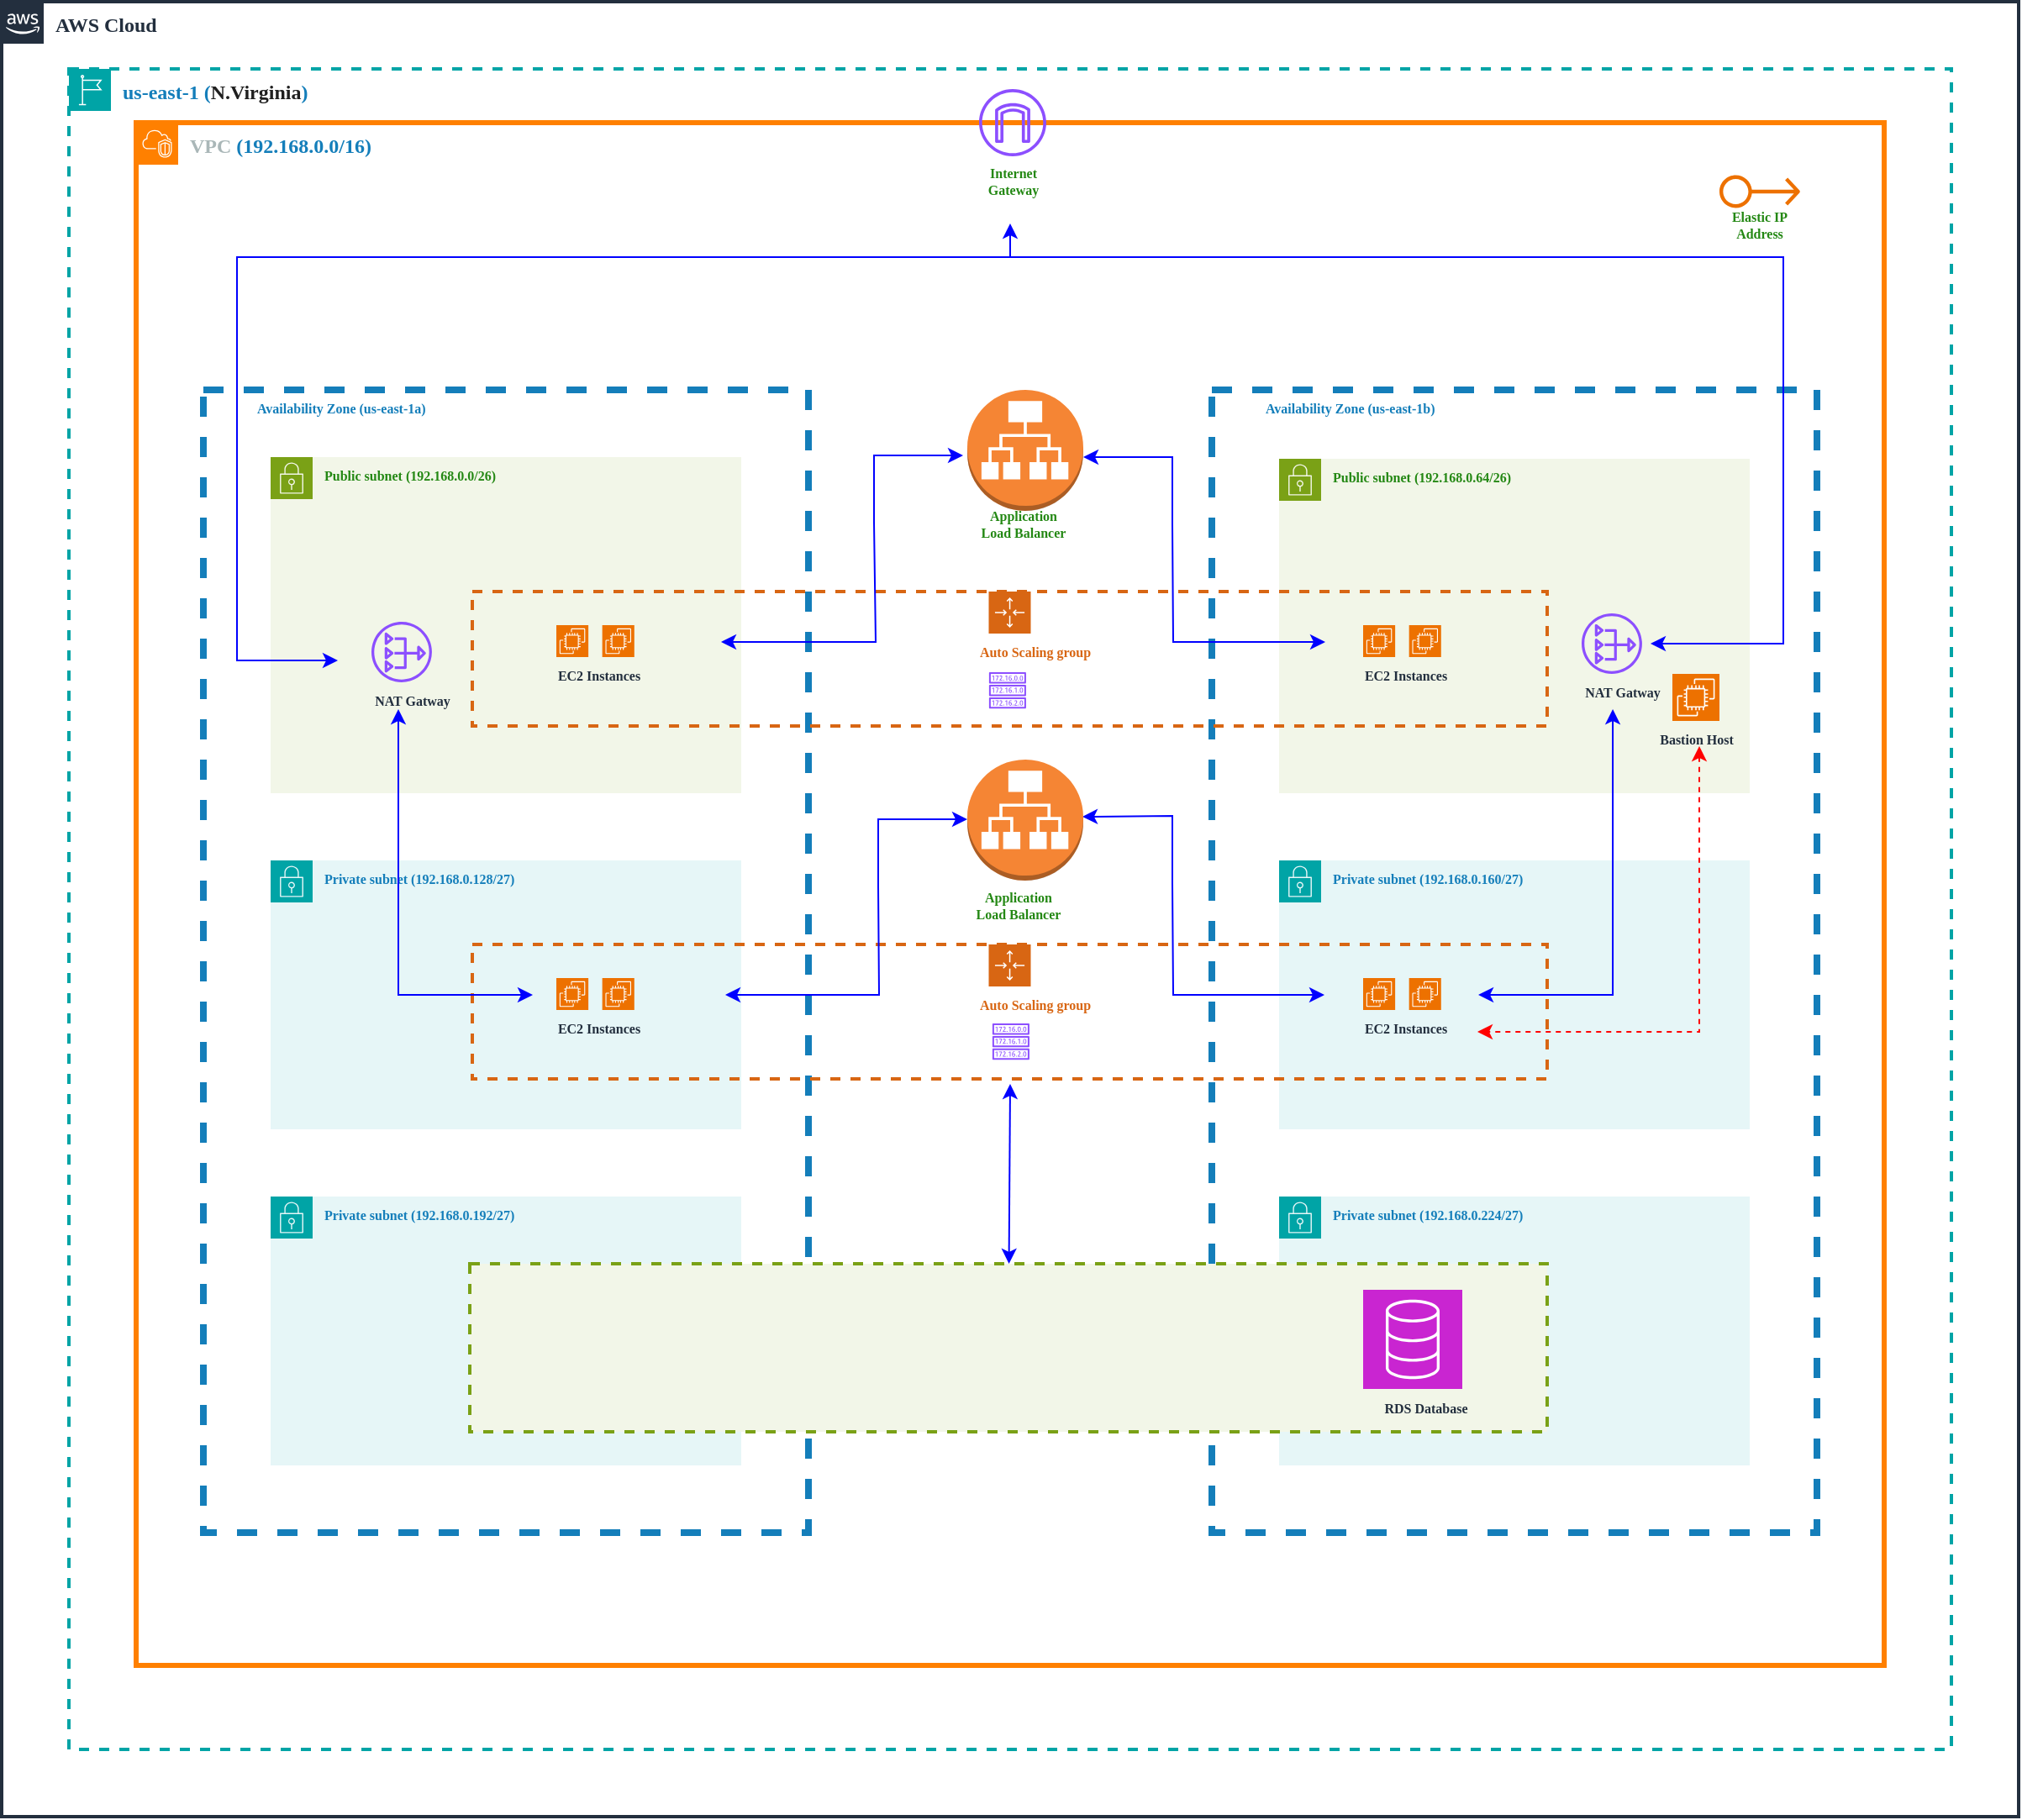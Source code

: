 <mxfile version="24.8.6">
  <diagram id="hMvVtiX32T1u-24VstQx" name="Page-3">
    <mxGraphModel dx="1366" dy="735" grid="1" gridSize="10" guides="1" tooltips="1" connect="1" arrows="1" fold="1" page="1" pageScale="1" pageWidth="850" pageHeight="1100" math="0" shadow="0">
      <root>
        <mxCell id="0" />
        <mxCell id="1" parent="0" />
        <mxCell id="mF6jT3bMtm6UFvDJ5FtP-44" value="AWS Cloud" style="points=[[0,0],[0.25,0],[0.5,0],[0.75,0],[1,0],[1,0.25],[1,0.5],[1,0.75],[1,1],[0.75,1],[0.5,1],[0.25,1],[0,1],[0,0.75],[0,0.5],[0,0.25]];outlineConnect=0;gradientColor=none;html=1;whiteSpace=wrap;fontSize=12;fontStyle=1;container=1;pointerEvents=0;collapsible=0;recursiveResize=0;shape=mxgraph.aws4.group;grIcon=mxgraph.aws4.group_aws_cloud_alt;strokeColor=#232F3E;fillColor=none;verticalAlign=top;align=left;spacingLeft=30;fontColor=#232F3E;dashed=0;strokeWidth=2;fontFamily=Verdana;" vertex="1" parent="1">
          <mxGeometry x="240" y="8" width="1200" height="1080" as="geometry" />
        </mxCell>
        <mxCell id="mF6jT3bMtm6UFvDJ5FtP-45" value="us-east-1 (&lt;span style=&quot;box-sizing: border-box; min-width: 0px; min-height: 0px; color: rgb(31, 31, 31); unicode-bidi: -webkit-isolate; word-break: break-all; white-space-collapse: preserve;&quot; class=&quot;webkit-html-attribute-value&quot;&gt;N.Virginia&lt;/span&gt;)" style="points=[[0,0],[0.25,0],[0.5,0],[0.75,0],[1,0],[1,0.25],[1,0.5],[1,0.75],[1,1],[0.75,1],[0.5,1],[0.25,1],[0,1],[0,0.75],[0,0.5],[0,0.25]];outlineConnect=0;gradientColor=none;html=1;whiteSpace=wrap;fontSize=12;fontStyle=1;container=1;pointerEvents=0;collapsible=0;recursiveResize=0;shape=mxgraph.aws4.group;grIcon=mxgraph.aws4.group_region;strokeColor=#00A4A6;fillColor=none;verticalAlign=top;align=left;spacingLeft=30;fontColor=#147EBA;dashed=1;strokeWidth=2;fontFamily=Verdana;" vertex="1" parent="mF6jT3bMtm6UFvDJ5FtP-44">
          <mxGeometry x="40" y="40" width="1120" height="1000" as="geometry" />
        </mxCell>
        <mxCell id="mF6jT3bMtm6UFvDJ5FtP-46" value="VPC&amp;nbsp;&lt;span style=&quot;color: rgb(20, 126, 186);&quot;&gt;(192.168.0.0/16&lt;/span&gt;&lt;span style=&quot;color: rgb(20, 126, 186);&quot;&gt;)&lt;/span&gt;" style="points=[[0,0],[0.25,0],[0.5,0],[0.75,0],[1,0],[1,0.25],[1,0.5],[1,0.75],[1,1],[0.75,1],[0.5,1],[0.25,1],[0,1],[0,0.75],[0,0.5],[0,0.25]];outlineConnect=0;gradientColor=none;html=1;whiteSpace=wrap;fontSize=12;fontStyle=1;container=1;pointerEvents=0;collapsible=0;recursiveResize=0;shape=mxgraph.aws4.group;grIcon=mxgraph.aws4.group_vpc2;strokeColor=#FF8000;fillColor=none;verticalAlign=top;align=left;spacingLeft=30;fontColor=#AAB7B8;dashed=0;strokeWidth=3;fontFamily=Verdana;" vertex="1" parent="mF6jT3bMtm6UFvDJ5FtP-45">
          <mxGeometry x="40" y="32" width="1040" height="918" as="geometry" />
        </mxCell>
        <mxCell id="XAxsYa6l5oEgf_KA3OdA-44" value="Availability Zone (us-east-1a)" style="fillColor=none;strokeColor=#147EBA;dashed=1;verticalAlign=top;fontStyle=1;fontColor=#147EBA;whiteSpace=wrap;html=1;pointerEvents=0;strokeWidth=4;align=left;spacingLeft=30;fontFamily=Verdana;fontSize=8;" vertex="1" parent="mF6jT3bMtm6UFvDJ5FtP-46">
          <mxGeometry x="40" y="159" width="360" height="680" as="geometry" />
        </mxCell>
        <mxCell id="XAxsYa6l5oEgf_KA3OdA-45" value="Availability Zone (us-east-1b)" style="fillColor=none;strokeColor=#147EBA;dashed=1;verticalAlign=top;fontStyle=1;fontColor=#147EBA;whiteSpace=wrap;html=1;pointerEvents=0;strokeWidth=4;align=left;spacingLeft=30;fontFamily=Verdana;fontSize=8;" vertex="1" parent="mF6jT3bMtm6UFvDJ5FtP-46">
          <mxGeometry x="640" y="159" width="360" height="680" as="geometry" />
        </mxCell>
        <mxCell id="XAxsYa6l5oEgf_KA3OdA-46" value="Public subnet (192.168.0.0/26)" style="points=[[0,0],[0.25,0],[0.5,0],[0.75,0],[1,0],[1,0.25],[1,0.5],[1,0.75],[1,1],[0.75,1],[0.5,1],[0.25,1],[0,1],[0,0.75],[0,0.5],[0,0.25]];outlineConnect=0;gradientColor=none;html=1;whiteSpace=wrap;fontSize=8;fontStyle=1;container=1;pointerEvents=0;collapsible=0;recursiveResize=0;shape=mxgraph.aws4.group;grIcon=mxgraph.aws4.group_security_group;grStroke=0;strokeColor=#7AA116;fillColor=#F2F6E8;verticalAlign=top;align=left;spacingLeft=30;fontColor=#248814;dashed=0;strokeWidth=4;fontFamily=Verdana;" vertex="1" parent="mF6jT3bMtm6UFvDJ5FtP-46">
          <mxGeometry x="80" y="199" width="280" height="200" as="geometry" />
        </mxCell>
        <mxCell id="XAxsYa6l5oEgf_KA3OdA-47" value="Public subnet (&lt;span style=&quot;background-color: initial;&quot;&gt;192.168.0.64/26)&lt;/span&gt;" style="points=[[0,0],[0.25,0],[0.5,0],[0.75,0],[1,0],[1,0.25],[1,0.5],[1,0.75],[1,1],[0.75,1],[0.5,1],[0.25,1],[0,1],[0,0.75],[0,0.5],[0,0.25]];outlineConnect=0;gradientColor=none;html=1;whiteSpace=wrap;fontSize=8;fontStyle=1;container=1;pointerEvents=0;collapsible=0;recursiveResize=0;shape=mxgraph.aws4.group;grIcon=mxgraph.aws4.group_security_group;grStroke=0;strokeColor=#7AA116;fillColor=#F2F6E8;verticalAlign=top;align=left;spacingLeft=30;fontColor=#248814;dashed=0;strokeWidth=4;fontFamily=Verdana;" vertex="1" parent="mF6jT3bMtm6UFvDJ5FtP-46">
          <mxGeometry x="680" y="200" width="280" height="199" as="geometry" />
        </mxCell>
        <mxCell id="XAxsYa6l5oEgf_KA3OdA-49" value="Private subnet (192.168.0.128/27)" style="points=[[0,0],[0.25,0],[0.5,0],[0.75,0],[1,0],[1,0.25],[1,0.5],[1,0.75],[1,1],[0.75,1],[0.5,1],[0.25,1],[0,1],[0,0.75],[0,0.5],[0,0.25]];outlineConnect=0;gradientColor=none;html=1;whiteSpace=wrap;fontSize=8;fontStyle=1;container=1;pointerEvents=0;collapsible=0;recursiveResize=0;shape=mxgraph.aws4.group;grIcon=mxgraph.aws4.group_security_group;grStroke=0;strokeColor=#00A4A6;fillColor=#E6F6F7;verticalAlign=top;align=left;spacingLeft=30;fontColor=#147EBA;dashed=0;strokeWidth=4;fontFamily=Verdana;" vertex="1" parent="mF6jT3bMtm6UFvDJ5FtP-46">
          <mxGeometry x="80" y="439" width="280" height="160" as="geometry" />
        </mxCell>
        <mxCell id="XAxsYa6l5oEgf_KA3OdA-50" value="Private subnet (192.168.0.192/27)" style="points=[[0,0],[0.25,0],[0.5,0],[0.75,0],[1,0],[1,0.25],[1,0.5],[1,0.75],[1,1],[0.75,1],[0.5,1],[0.25,1],[0,1],[0,0.75],[0,0.5],[0,0.25]];outlineConnect=0;gradientColor=none;html=1;whiteSpace=wrap;fontSize=8;fontStyle=1;container=1;pointerEvents=0;collapsible=0;recursiveResize=0;shape=mxgraph.aws4.group;grIcon=mxgraph.aws4.group_security_group;grStroke=0;strokeColor=#00A4A6;fillColor=#E6F6F7;verticalAlign=top;align=left;spacingLeft=30;fontColor=#147EBA;dashed=0;strokeWidth=4;fontFamily=Verdana;" vertex="1" parent="mF6jT3bMtm6UFvDJ5FtP-46">
          <mxGeometry x="80" y="639" width="280" height="160" as="geometry" />
        </mxCell>
        <mxCell id="XAxsYa6l5oEgf_KA3OdA-51" value="Private subnet (192.168.0.160/27)" style="points=[[0,0],[0.25,0],[0.5,0],[0.75,0],[1,0],[1,0.25],[1,0.5],[1,0.75],[1,1],[0.75,1],[0.5,1],[0.25,1],[0,1],[0,0.75],[0,0.5],[0,0.25]];outlineConnect=0;gradientColor=none;html=1;whiteSpace=wrap;fontSize=8;fontStyle=1;container=1;pointerEvents=0;collapsible=0;recursiveResize=0;shape=mxgraph.aws4.group;grIcon=mxgraph.aws4.group_security_group;grStroke=0;strokeColor=#00A4A6;fillColor=#E6F6F7;verticalAlign=top;align=left;spacingLeft=30;fontColor=#147EBA;dashed=0;strokeWidth=4;fontFamily=Verdana;" vertex="1" parent="mF6jT3bMtm6UFvDJ5FtP-46">
          <mxGeometry x="680" y="439" width="280" height="160" as="geometry" />
        </mxCell>
        <mxCell id="XAxsYa6l5oEgf_KA3OdA-52" value="Private subnet (192.168.0.224/27)" style="points=[[0,0],[0.25,0],[0.5,0],[0.75,0],[1,0],[1,0.25],[1,0.5],[1,0.75],[1,1],[0.75,1],[0.5,1],[0.25,1],[0,1],[0,0.75],[0,0.5],[0,0.25]];outlineConnect=0;gradientColor=none;html=1;whiteSpace=wrap;fontSize=8;fontStyle=1;container=1;pointerEvents=0;collapsible=0;recursiveResize=0;shape=mxgraph.aws4.group;grIcon=mxgraph.aws4.group_security_group;grStroke=0;strokeColor=#00A4A6;fillColor=#E6F6F7;verticalAlign=top;align=left;spacingLeft=30;fontColor=#147EBA;dashed=0;strokeWidth=4;fontFamily=Verdana;" vertex="1" parent="mF6jT3bMtm6UFvDJ5FtP-46">
          <mxGeometry x="680" y="639" width="280" height="160" as="geometry" />
        </mxCell>
        <mxCell id="XAxsYa6l5oEgf_KA3OdA-53" value="Auto Scaling group" style="points=[[0,0],[0.25,0],[0.5,0],[0.75,0],[1,0],[1,0.25],[1,0.5],[1,0.75],[1,1],[0.75,1],[0.5,1],[0.25,1],[0,1],[0,0.75],[0,0.5],[0,0.25]];outlineConnect=0;gradientColor=none;html=1;whiteSpace=wrap;fontSize=8;fontStyle=1;container=1;pointerEvents=0;collapsible=0;recursiveResize=0;shape=mxgraph.aws4.groupCenter;grIcon=mxgraph.aws4.group_auto_scaling_group;grStroke=1;strokeColor=#D86613;fillColor=none;verticalAlign=top;align=center;fontColor=#D86613;dashed=1;spacingTop=25;strokeWidth=2;spacingLeft=30;fontFamily=Verdana;" vertex="1" parent="mF6jT3bMtm6UFvDJ5FtP-46">
          <mxGeometry x="200" y="279" width="639.5" height="80" as="geometry" />
        </mxCell>
        <mxCell id="XAxsYa6l5oEgf_KA3OdA-54" value="" style="sketch=0;outlineConnect=0;fontColor=#232F3E;gradientColor=none;fillColor=#8C4FFF;strokeColor=none;dashed=0;verticalLabelPosition=bottom;verticalAlign=top;align=center;html=1;fontSize=8;fontStyle=1;aspect=fixed;pointerEvents=1;shape=mxgraph.aws4.route_table;strokeWidth=4;spacingLeft=30;fontFamily=Verdana;" vertex="1" parent="XAxsYa6l5oEgf_KA3OdA-53">
          <mxGeometry x="307.373" y="48.06" width="22.152" height="21.577" as="geometry" />
        </mxCell>
        <mxCell id="XAxsYa6l5oEgf_KA3OdA-55" value="Auto Scaling group" style="points=[[0,0],[0.25,0],[0.5,0],[0.75,0],[1,0],[1,0.25],[1,0.5],[1,0.75],[1,1],[0.75,1],[0.5,1],[0.25,1],[0,1],[0,0.75],[0,0.5],[0,0.25]];outlineConnect=0;gradientColor=none;html=1;whiteSpace=wrap;fontSize=8;fontStyle=1;container=1;pointerEvents=0;collapsible=0;recursiveResize=0;shape=mxgraph.aws4.groupCenter;grIcon=mxgraph.aws4.group_auto_scaling_group;grStroke=1;strokeColor=#D86613;fillColor=none;verticalAlign=top;align=center;fontColor=#D86613;dashed=1;spacingTop=25;strokeWidth=2;spacingLeft=30;fontFamily=Verdana;" vertex="1" parent="mF6jT3bMtm6UFvDJ5FtP-46">
          <mxGeometry x="200" y="489" width="639.5" height="80" as="geometry" />
        </mxCell>
        <mxCell id="XAxsYa6l5oEgf_KA3OdA-56" value="" style="endArrow=classic;startArrow=classic;html=1;rounded=0;fontFamily=Verdana;fontSize=12;fontColor=#248814;fontStyle=0;strokeColor=#0000FF;" edge="1" parent="XAxsYa6l5oEgf_KA3OdA-55">
          <mxGeometry width="50" height="50" relative="1" as="geometry">
            <mxPoint x="150.5" y="30" as="sourcePoint" />
            <mxPoint x="294.5" y="-74.5" as="targetPoint" />
            <Array as="points">
              <mxPoint x="242" y="30" />
              <mxPoint x="241.5" y="-34.5" />
              <mxPoint x="241.5" y="-74.5" />
            </Array>
          </mxGeometry>
        </mxCell>
        <mxCell id="XAxsYa6l5oEgf_KA3OdA-57" value="" style="endArrow=classic;startArrow=classic;html=1;rounded=0;fontFamily=Verdana;fontSize=12;fontColor=#248814;fontStyle=0;strokeColor=#0000FF;" edge="1" parent="XAxsYa6l5oEgf_KA3OdA-55">
          <mxGeometry width="50" height="50" relative="1" as="geometry">
            <mxPoint x="507" y="30" as="sourcePoint" />
            <mxPoint x="363" y="-76" as="targetPoint" />
            <Array as="points">
              <mxPoint x="417" y="30" />
              <mxPoint x="416.5" y="-36.5" />
              <mxPoint x="416.5" y="-76.5" />
            </Array>
          </mxGeometry>
        </mxCell>
        <mxCell id="XAxsYa6l5oEgf_KA3OdA-58" value="" style="outlineConnect=0;dashed=0;verticalLabelPosition=bottom;verticalAlign=top;align=center;html=1;shape=mxgraph.aws3.application_load_balancer;fillColor=#F58534;gradientColor=none;pointerEvents=0;strokeColor=#7AA116;strokeWidth=4;spacingLeft=30;fontFamily=Verdana;fontSize=8;fontColor=#248814;fontStyle=1;" vertex="1" parent="mF6jT3bMtm6UFvDJ5FtP-46">
          <mxGeometry x="494.5" y="159" width="69" height="72" as="geometry" />
        </mxCell>
        <mxCell id="XAxsYa6l5oEgf_KA3OdA-59" value="" style="outlineConnect=0;dashed=0;verticalLabelPosition=bottom;verticalAlign=top;align=center;html=1;shape=mxgraph.aws3.application_load_balancer;fillColor=#F58534;gradientColor=none;pointerEvents=0;strokeColor=#7AA116;strokeWidth=4;spacingLeft=30;fontFamily=Verdana;fontSize=8;fontColor=#248814;fontStyle=1;" vertex="1" parent="mF6jT3bMtm6UFvDJ5FtP-46">
          <mxGeometry x="494.5" y="379" width="69" height="72" as="geometry" />
        </mxCell>
        <mxCell id="XAxsYa6l5oEgf_KA3OdA-60" value="" style="group;fontStyle=1;fontSize=8;align=right;fontFamily=Verdana;" vertex="1" connectable="0" parent="mF6jT3bMtm6UFvDJ5FtP-46">
          <mxGeometry x="249.998" y="299" width="46.39" height="53" as="geometry" />
        </mxCell>
        <mxCell id="XAxsYa6l5oEgf_KA3OdA-61" value="" style="sketch=0;points=[[0,0,0],[0.25,0,0],[0.5,0,0],[0.75,0,0],[1,0,0],[0,1,0],[0.25,1,0],[0.5,1,0],[0.75,1,0],[1,1,0],[0,0.25,0],[0,0.5,0],[0,0.75,0],[1,0.25,0],[1,0.5,0],[1,0.75,0]];outlineConnect=0;fontColor=#232F3E;fillColor=#ED7100;strokeColor=#ffffff;dashed=0;verticalLabelPosition=bottom;verticalAlign=top;align=center;html=1;fontSize=8;fontStyle=1;aspect=fixed;shape=mxgraph.aws4.resourceIcon;resIcon=mxgraph.aws4.ec2;pointerEvents=0;strokeWidth=4;spacingLeft=30;fontFamily=Verdana;" vertex="1" parent="XAxsYa6l5oEgf_KA3OdA-60">
          <mxGeometry x="27.331" width="19.06" height="19.06" as="geometry" />
        </mxCell>
        <mxCell id="XAxsYa6l5oEgf_KA3OdA-62" value="&lt;span style=&quot;font-size: 8px;&quot;&gt;EC2 Instances&lt;/span&gt;" style="sketch=0;points=[[0,0,0],[0.25,0,0],[0.5,0,0],[0.75,0,0],[1,0,0],[0,1,0],[0.25,1,0],[0.5,1,0],[0.75,1,0],[1,1,0],[0,0.25,0],[0,0.5,0],[0,0.75,0],[1,0.25,0],[1,0.5,0],[1,0.75,0]];outlineConnect=0;fontColor=#232F3E;fillColor=#ED7100;strokeColor=#ffffff;dashed=0;verticalLabelPosition=bottom;verticalAlign=top;align=center;html=1;fontSize=8;fontStyle=1;aspect=fixed;shape=mxgraph.aws4.resourceIcon;resIcon=mxgraph.aws4.ec2;pointerEvents=0;strokeWidth=4;spacingLeft=30;fontFamily=Verdana;" vertex="1" parent="XAxsYa6l5oEgf_KA3OdA-60">
          <mxGeometry width="19.06" height="19.06" as="geometry" />
        </mxCell>
        <mxCell id="XAxsYa6l5oEgf_KA3OdA-63" value="" style="group;fontStyle=1;fontSize=8;align=right;fontFamily=Verdana;" vertex="1" connectable="0" parent="mF6jT3bMtm6UFvDJ5FtP-46">
          <mxGeometry x="249.998" y="509" width="46.39" height="26.5" as="geometry" />
        </mxCell>
        <mxCell id="XAxsYa6l5oEgf_KA3OdA-64" value="" style="sketch=0;points=[[0,0,0],[0.25,0,0],[0.5,0,0],[0.75,0,0],[1,0,0],[0,1,0],[0.25,1,0],[0.5,1,0],[0.75,1,0],[1,1,0],[0,0.25,0],[0,0.5,0],[0,0.75,0],[1,0.25,0],[1,0.5,0],[1,0.75,0]];outlineConnect=0;fontColor=#232F3E;fillColor=#ED7100;strokeColor=#ffffff;dashed=0;verticalLabelPosition=bottom;verticalAlign=top;align=center;html=1;fontSize=8;fontStyle=1;aspect=fixed;shape=mxgraph.aws4.resourceIcon;resIcon=mxgraph.aws4.ec2;pointerEvents=0;strokeWidth=4;spacingLeft=30;fontFamily=Verdana;" vertex="1" parent="XAxsYa6l5oEgf_KA3OdA-63">
          <mxGeometry x="27.331" width="19.06" height="19.06" as="geometry" />
        </mxCell>
        <mxCell id="XAxsYa6l5oEgf_KA3OdA-65" value="&lt;span style=&quot;font-size: 8px;&quot;&gt;EC2 Instances&lt;/span&gt;" style="sketch=0;points=[[0,0,0],[0.25,0,0],[0.5,0,0],[0.75,0,0],[1,0,0],[0,1,0],[0.25,1,0],[0.5,1,0],[0.75,1,0],[1,1,0],[0,0.25,0],[0,0.5,0],[0,0.75,0],[1,0.25,0],[1,0.5,0],[1,0.75,0]];outlineConnect=0;fontColor=#232F3E;fillColor=#ED7100;strokeColor=#ffffff;dashed=0;verticalLabelPosition=bottom;verticalAlign=top;align=center;html=1;fontSize=8;fontStyle=1;aspect=fixed;shape=mxgraph.aws4.resourceIcon;resIcon=mxgraph.aws4.ec2;pointerEvents=0;strokeWidth=4;spacingLeft=30;fontFamily=Verdana;" vertex="1" parent="XAxsYa6l5oEgf_KA3OdA-63">
          <mxGeometry width="19.06" height="19.06" as="geometry" />
        </mxCell>
        <mxCell id="XAxsYa6l5oEgf_KA3OdA-66" value="" style="group;fontStyle=1;fontSize=8;align=right;fontFamily=Verdana;" vertex="1" connectable="0" parent="mF6jT3bMtm6UFvDJ5FtP-46">
          <mxGeometry x="729.998" y="299" width="46.39" height="53" as="geometry" />
        </mxCell>
        <mxCell id="XAxsYa6l5oEgf_KA3OdA-67" value="" style="sketch=0;points=[[0,0,0],[0.25,0,0],[0.5,0,0],[0.75,0,0],[1,0,0],[0,1,0],[0.25,1,0],[0.5,1,0],[0.75,1,0],[1,1,0],[0,0.25,0],[0,0.5,0],[0,0.75,0],[1,0.25,0],[1,0.5,0],[1,0.75,0]];outlineConnect=0;fontColor=#232F3E;fillColor=#ED7100;strokeColor=#ffffff;dashed=0;verticalLabelPosition=bottom;verticalAlign=top;align=center;html=1;fontSize=8;fontStyle=1;aspect=fixed;shape=mxgraph.aws4.resourceIcon;resIcon=mxgraph.aws4.ec2;pointerEvents=0;strokeWidth=4;spacingLeft=30;fontFamily=Verdana;" vertex="1" parent="XAxsYa6l5oEgf_KA3OdA-66">
          <mxGeometry x="27.331" width="19.06" height="19.06" as="geometry" />
        </mxCell>
        <mxCell id="XAxsYa6l5oEgf_KA3OdA-68" value="&lt;span style=&quot;font-size: 8px;&quot;&gt;EC2 Instances&lt;/span&gt;" style="sketch=0;points=[[0,0,0],[0.25,0,0],[0.5,0,0],[0.75,0,0],[1,0,0],[0,1,0],[0.25,1,0],[0.5,1,0],[0.75,1,0],[1,1,0],[0,0.25,0],[0,0.5,0],[0,0.75,0],[1,0.25,0],[1,0.5,0],[1,0.75,0]];outlineConnect=0;fontColor=#232F3E;fillColor=#ED7100;strokeColor=#ffffff;dashed=0;verticalLabelPosition=bottom;verticalAlign=top;align=center;html=1;fontSize=8;fontStyle=1;aspect=fixed;shape=mxgraph.aws4.resourceIcon;resIcon=mxgraph.aws4.ec2;pointerEvents=0;strokeWidth=4;spacingLeft=30;fontFamily=Verdana;" vertex="1" parent="XAxsYa6l5oEgf_KA3OdA-66">
          <mxGeometry width="19.06" height="19.06" as="geometry" />
        </mxCell>
        <mxCell id="XAxsYa6l5oEgf_KA3OdA-69" value="" style="group;fontStyle=1;fontSize=8;align=right;fontFamily=Verdana;" vertex="1" connectable="0" parent="mF6jT3bMtm6UFvDJ5FtP-46">
          <mxGeometry x="729.998" y="509" width="46.39" height="53" as="geometry" />
        </mxCell>
        <mxCell id="XAxsYa6l5oEgf_KA3OdA-70" value="" style="sketch=0;points=[[0,0,0],[0.25,0,0],[0.5,0,0],[0.75,0,0],[1,0,0],[0,1,0],[0.25,1,0],[0.5,1,0],[0.75,1,0],[1,1,0],[0,0.25,0],[0,0.5,0],[0,0.75,0],[1,0.25,0],[1,0.5,0],[1,0.75,0]];outlineConnect=0;fontColor=#232F3E;fillColor=#ED7100;strokeColor=#ffffff;dashed=0;verticalLabelPosition=bottom;verticalAlign=top;align=center;html=1;fontSize=8;fontStyle=1;aspect=fixed;shape=mxgraph.aws4.resourceIcon;resIcon=mxgraph.aws4.ec2;pointerEvents=0;strokeWidth=4;spacingLeft=30;fontFamily=Verdana;" vertex="1" parent="XAxsYa6l5oEgf_KA3OdA-69">
          <mxGeometry x="27.331" width="19.06" height="19.06" as="geometry" />
        </mxCell>
        <mxCell id="XAxsYa6l5oEgf_KA3OdA-71" value="&lt;span style=&quot;font-size: 8px;&quot;&gt;EC2 Instances&lt;/span&gt;" style="sketch=0;points=[[0,0,0],[0.25,0,0],[0.5,0,0],[0.75,0,0],[1,0,0],[0,1,0],[0.25,1,0],[0.5,1,0],[0.75,1,0],[1,1,0],[0,0.25,0],[0,0.5,0],[0,0.75,0],[1,0.25,0],[1,0.5,0],[1,0.75,0]];outlineConnect=0;fontColor=#232F3E;fillColor=#ED7100;strokeColor=#ffffff;dashed=0;verticalLabelPosition=bottom;verticalAlign=top;align=center;html=1;fontSize=8;fontStyle=1;aspect=fixed;shape=mxgraph.aws4.resourceIcon;resIcon=mxgraph.aws4.ec2;pointerEvents=0;strokeWidth=4;spacingLeft=30;fontFamily=Verdana;" vertex="1" parent="XAxsYa6l5oEgf_KA3OdA-69">
          <mxGeometry width="19.06" height="19.06" as="geometry" />
        </mxCell>
        <mxCell id="XAxsYa6l5oEgf_KA3OdA-72" value="" style="endArrow=classic;startArrow=classic;html=1;rounded=0;fontFamily=Verdana;fontSize=12;fontColor=#248814;fontStyle=0;strokeColor=#0000FF;" edge="1" parent="XAxsYa6l5oEgf_KA3OdA-69">
          <mxGeometry width="50" height="50" relative="1" as="geometry">
            <mxPoint x="148.532" y="-160" as="sourcePoint" />
            <mxPoint x="68.532" y="10" as="targetPoint" />
            <Array as="points">
              <mxPoint x="148.532" y="10" />
              <mxPoint x="108.532" y="10" />
            </Array>
          </mxGeometry>
        </mxCell>
        <mxCell id="XAxsYa6l5oEgf_KA3OdA-73" value="" style="rounded=0;whiteSpace=wrap;html=1;dashed=1;pointerEvents=0;strokeColor=#7AA116;strokeWidth=2;align=left;verticalAlign=top;spacingLeft=30;fontFamily=Verdana;fontSize=8;fontColor=#248814;fontStyle=1;fillColor=#F2F6E8;gradientColor=none;" vertex="1" parent="mF6jT3bMtm6UFvDJ5FtP-46">
          <mxGeometry x="198.5" y="679" width="641" height="100" as="geometry" />
        </mxCell>
        <mxCell id="XAxsYa6l5oEgf_KA3OdA-74" value="&lt;div style=&quot;text-align: justify; font-size: 8px;&quot;&gt;RDS Database&amp;nbsp; &amp;nbsp; &amp;nbsp; &amp;nbsp;&amp;nbsp;&lt;/div&gt;" style="sketch=0;points=[[0,0,0],[0.25,0,0],[0.5,0,0],[0.75,0,0],[1,0,0],[0,1,0],[0.25,1,0],[0.5,1,0],[0.75,1,0],[1,1,0],[0,0.25,0],[0,0.5,0],[0,0.75,0],[1,0.25,0],[1,0.5,0],[1,0.75,0]];outlineConnect=0;fontColor=#232F3E;fillColor=#C925D1;strokeColor=#ffffff;dashed=0;verticalLabelPosition=bottom;verticalAlign=top;align=center;html=1;fontSize=8;fontStyle=1;aspect=fixed;shape=mxgraph.aws4.resourceIcon;resIcon=mxgraph.aws4.database;pointerEvents=0;strokeWidth=4;spacingLeft=30;fontFamily=Verdana;" vertex="1" parent="mF6jT3bMtm6UFvDJ5FtP-46">
          <mxGeometry x="730" y="694.5" width="59" height="59" as="geometry" />
        </mxCell>
        <mxCell id="XAxsYa6l5oEgf_KA3OdA-75" value="" style="sketch=0;outlineConnect=0;fontColor=#232F3E;gradientColor=none;fillColor=#8C4FFF;strokeColor=none;dashed=0;verticalLabelPosition=bottom;verticalAlign=top;align=center;html=1;fontSize=8;fontStyle=1;aspect=fixed;pointerEvents=1;shape=mxgraph.aws4.route_table;strokeWidth=4;spacingLeft=30;fontFamily=Verdana;" vertex="1" parent="mF6jT3bMtm6UFvDJ5FtP-46">
          <mxGeometry x="509.373" y="536" width="22.152" height="21.577" as="geometry" />
        </mxCell>
        <mxCell id="XAxsYa6l5oEgf_KA3OdA-76" value="&lt;span style=&quot;font-size: 8px; text-wrap-mode: nowrap;&quot;&gt;Application Load Balancer&lt;/span&gt;" style="text;html=1;align=center;verticalAlign=middle;whiteSpace=wrap;rounded=0;fontFamily=Verdana;fontSize=8;fontColor=#248814;fontStyle=1;" vertex="1" parent="mF6jT3bMtm6UFvDJ5FtP-46">
          <mxGeometry x="497.5" y="224" width="60" height="30" as="geometry" />
        </mxCell>
        <mxCell id="XAxsYa6l5oEgf_KA3OdA-77" value="&lt;span style=&quot;font-size: 8px; text-wrap-mode: nowrap;&quot;&gt;Application Load Balancer&lt;/span&gt;" style="text;html=1;align=center;verticalAlign=middle;whiteSpace=wrap;rounded=0;fontFamily=Verdana;fontSize=8;fontColor=#248814;fontStyle=1;" vertex="1" parent="mF6jT3bMtm6UFvDJ5FtP-46">
          <mxGeometry x="494.5" y="451" width="60" height="30" as="geometry" />
        </mxCell>
        <mxCell id="XAxsYa6l5oEgf_KA3OdA-78" value="NAT Gatway&amp;nbsp; &amp;nbsp; &amp;nbsp; &amp;nbsp; &amp;nbsp;" style="sketch=0;outlineConnect=0;fontColor=#232F3E;gradientColor=none;fillColor=#8C4FFF;strokeColor=none;dashed=0;verticalLabelPosition=bottom;verticalAlign=top;align=center;html=1;fontSize=8;fontStyle=1;aspect=fixed;pointerEvents=1;shape=mxgraph.aws4.nat_gateway;strokeWidth=4;spacingLeft=30;fontFamily=Verdana;" vertex="1" parent="mF6jT3bMtm6UFvDJ5FtP-46">
          <mxGeometry x="140.003" y="297" width="35.962" height="35.962" as="geometry" />
        </mxCell>
        <mxCell id="XAxsYa6l5oEgf_KA3OdA-79" value="NAT Gatway&amp;nbsp; &amp;nbsp; &amp;nbsp; &amp;nbsp; &amp;nbsp;" style="sketch=0;outlineConnect=0;fontColor=#232F3E;gradientColor=none;fillColor=#8C4FFF;strokeColor=none;dashed=0;verticalLabelPosition=bottom;verticalAlign=top;align=center;html=1;fontSize=8;fontStyle=1;aspect=fixed;pointerEvents=1;shape=mxgraph.aws4.nat_gateway;strokeWidth=4;spacingLeft=30;fontFamily=Verdana;" vertex="1" parent="mF6jT3bMtm6UFvDJ5FtP-46">
          <mxGeometry x="860.003" y="292.04" width="35.962" height="35.962" as="geometry" />
        </mxCell>
        <mxCell id="XAxsYa6l5oEgf_KA3OdA-80" value="" style="endArrow=classic;startArrow=classic;html=1;rounded=0;fontFamily=Verdana;fontSize=12;fontColor=#248814;fontStyle=0;strokeColor=#0000FF;" edge="1" parent="mF6jT3bMtm6UFvDJ5FtP-46">
          <mxGeometry width="50" height="50" relative="1" as="geometry">
            <mxPoint x="120" y="320" as="sourcePoint" />
            <mxPoint x="520" y="60" as="targetPoint" />
            <Array as="points">
              <mxPoint x="60" y="320" />
              <mxPoint x="60" y="80" />
              <mxPoint x="520" y="80" />
            </Array>
          </mxGeometry>
        </mxCell>
        <mxCell id="XAxsYa6l5oEgf_KA3OdA-81" value="" style="endArrow=none;startArrow=classic;html=1;rounded=0;fontFamily=Verdana;fontSize=12;fontColor=#248814;fontStyle=0;strokeColor=#0000FF;endFill=0;" edge="1" parent="mF6jT3bMtm6UFvDJ5FtP-46">
          <mxGeometry width="50" height="50" relative="1" as="geometry">
            <mxPoint x="901" y="310" as="sourcePoint" />
            <mxPoint x="520" y="61" as="targetPoint" />
            <Array as="points">
              <mxPoint x="980" y="310" />
              <mxPoint x="980" y="80" />
              <mxPoint x="520" y="80" />
            </Array>
          </mxGeometry>
        </mxCell>
        <mxCell id="XAxsYa6l5oEgf_KA3OdA-82" value="" style="endArrow=classic;startArrow=classic;html=1;rounded=0;fontFamily=Verdana;fontSize=12;fontColor=#248814;fontStyle=0;strokeColor=#0000FF;" edge="1" parent="mF6jT3bMtm6UFvDJ5FtP-46">
          <mxGeometry width="50" height="50" relative="1" as="geometry">
            <mxPoint x="348" y="309" as="sourcePoint" />
            <mxPoint x="492" y="198" as="targetPoint" />
            <Array as="points">
              <mxPoint x="440" y="309" />
              <mxPoint x="439" y="238" />
              <mxPoint x="439" y="198" />
            </Array>
          </mxGeometry>
        </mxCell>
        <mxCell id="XAxsYa6l5oEgf_KA3OdA-83" value="" style="endArrow=classic;startArrow=classic;html=1;rounded=0;fontFamily=Verdana;fontSize=12;fontColor=#248814;fontStyle=0;strokeColor=#0000FF;" edge="1" parent="mF6jT3bMtm6UFvDJ5FtP-46">
          <mxGeometry width="50" height="50" relative="1" as="geometry">
            <mxPoint x="707.5" y="309" as="sourcePoint" />
            <mxPoint x="563.5" y="199" as="targetPoint" />
            <Array as="points">
              <mxPoint x="617" y="309" />
              <mxPoint x="616.5" y="239" />
              <mxPoint x="616.5" y="199" />
            </Array>
          </mxGeometry>
        </mxCell>
        <mxCell id="XAxsYa6l5oEgf_KA3OdA-84" value="" style="endArrow=classic;startArrow=classic;html=1;rounded=0;fontFamily=Verdana;fontSize=12;fontColor=#248814;fontStyle=0;strokeColor=#0000FF;" edge="1" parent="mF6jT3bMtm6UFvDJ5FtP-46">
          <mxGeometry width="50" height="50" relative="1" as="geometry">
            <mxPoint x="519.286" y="679" as="sourcePoint" />
            <mxPoint x="520.005" y="572" as="targetPoint" />
          </mxGeometry>
        </mxCell>
        <mxCell id="XAxsYa6l5oEgf_KA3OdA-85" value="" style="endArrow=classic;startArrow=classic;html=1;rounded=0;fontFamily=Verdana;fontSize=12;fontColor=#248814;fontStyle=0;strokeColor=#0000FF;" edge="1" parent="mF6jT3bMtm6UFvDJ5FtP-46">
          <mxGeometry width="50" height="50" relative="1" as="geometry">
            <mxPoint x="156" y="349" as="sourcePoint" />
            <mxPoint x="236" y="519" as="targetPoint" />
            <Array as="points">
              <mxPoint x="156" y="519" />
              <mxPoint x="196" y="519" />
            </Array>
          </mxGeometry>
        </mxCell>
        <mxCell id="XAxsYa6l5oEgf_KA3OdA-86" value="" style="sketch=0;outlineConnect=0;fontColor=#232F3E;gradientColor=none;fillColor=#ED7100;strokeColor=none;dashed=0;verticalLabelPosition=bottom;verticalAlign=top;align=center;html=1;fontSize=8;fontStyle=0;aspect=fixed;pointerEvents=1;shape=mxgraph.aws4.elastic_ip_address;strokeWidth=4;spacingLeft=30;fontFamily=Verdana;" vertex="1" parent="mF6jT3bMtm6UFvDJ5FtP-46">
          <mxGeometry x="942" y="31" width="48" height="20" as="geometry" />
        </mxCell>
        <mxCell id="XAxsYa6l5oEgf_KA3OdA-87" value="" style="sketch=0;outlineConnect=0;fontColor=#232F3E;gradientColor=none;fillColor=#8C4FFF;strokeColor=none;dashed=0;verticalLabelPosition=bottom;verticalAlign=top;align=center;html=1;fontSize=12;fontStyle=0;aspect=fixed;pointerEvents=1;shape=mxgraph.aws4.internet_gateway;fontFamily=Verdana;" vertex="1" parent="mF6jT3bMtm6UFvDJ5FtP-46">
          <mxGeometry x="501.5" y="-20" width="40" height="40" as="geometry" />
        </mxCell>
        <mxCell id="6SYd72VJ5WDawbDYeZpU-2" value="&lt;span style=&quot;text-wrap-mode: nowrap;&quot;&gt;Internet Gateway&lt;/span&gt;" style="text;html=1;align=center;verticalAlign=middle;whiteSpace=wrap;rounded=0;fontFamily=Verdana;fontSize=8;fontColor=#248814;fontStyle=1;" vertex="1" parent="mF6jT3bMtm6UFvDJ5FtP-46">
          <mxGeometry x="491.5" y="20" width="60" height="30" as="geometry" />
        </mxCell>
        <mxCell id="aFTqThzWlTgbjgwRTbi9-1" value="&lt;span style=&quot;text-wrap-mode: nowrap;&quot;&gt;Elastic IP Address&lt;/span&gt;" style="text;html=1;align=center;verticalAlign=middle;whiteSpace=wrap;rounded=0;fontFamily=Verdana;fontSize=8;fontColor=#248814;fontStyle=1;" vertex="1" parent="mF6jT3bMtm6UFvDJ5FtP-46">
          <mxGeometry x="936" y="46" width="60" height="30" as="geometry" />
        </mxCell>
        <mxCell id="XAxsYa6l5oEgf_KA3OdA-48" value="&lt;font style=&quot;font-size: 8px;&quot;&gt;&lt;span style=&quot;font-size: 8px;&quot;&gt;Bastion Host&lt;/span&gt;&lt;/font&gt;" style="sketch=0;points=[[0,0,0],[0.25,0,0],[0.5,0,0],[0.75,0,0],[1,0,0],[0,1,0],[0.25,1,0],[0.5,1,0],[0.75,1,0],[1,1,0],[0,0.25,0],[0,0.5,0],[0,0.75,0],[1,0.25,0],[1,0.5,0],[1,0.75,0]];outlineConnect=0;fontColor=#232F3E;fillColor=#ED7100;strokeColor=#ffffff;dashed=0;verticalLabelPosition=bottom;verticalAlign=top;align=center;html=1;fontSize=8;fontStyle=1;aspect=fixed;shape=mxgraph.aws4.resourceIcon;resIcon=mxgraph.aws4.ec2;fontFamily=Verdana;" vertex="1" parent="mF6jT3bMtm6UFvDJ5FtP-46">
          <mxGeometry x="914" y="328" width="28" height="28" as="geometry" />
        </mxCell>
        <mxCell id="aFTqThzWlTgbjgwRTbi9-3" value="" style="endArrow=classic;startArrow=classic;html=1;rounded=0;fontFamily=Verdana;fontSize=12;fontColor=#248814;fontStyle=0;strokeColor=#FF0000;dashed=1;" edge="1" parent="mF6jT3bMtm6UFvDJ5FtP-46">
          <mxGeometry width="50" height="50" relative="1" as="geometry">
            <mxPoint x="930.0" y="371" as="sourcePoint" />
            <mxPoint x="798" y="541" as="targetPoint" />
            <Array as="points">
              <mxPoint x="930.0" y="541" />
              <mxPoint x="890.0" y="541" />
            </Array>
          </mxGeometry>
        </mxCell>
      </root>
    </mxGraphModel>
  </diagram>
</mxfile>
